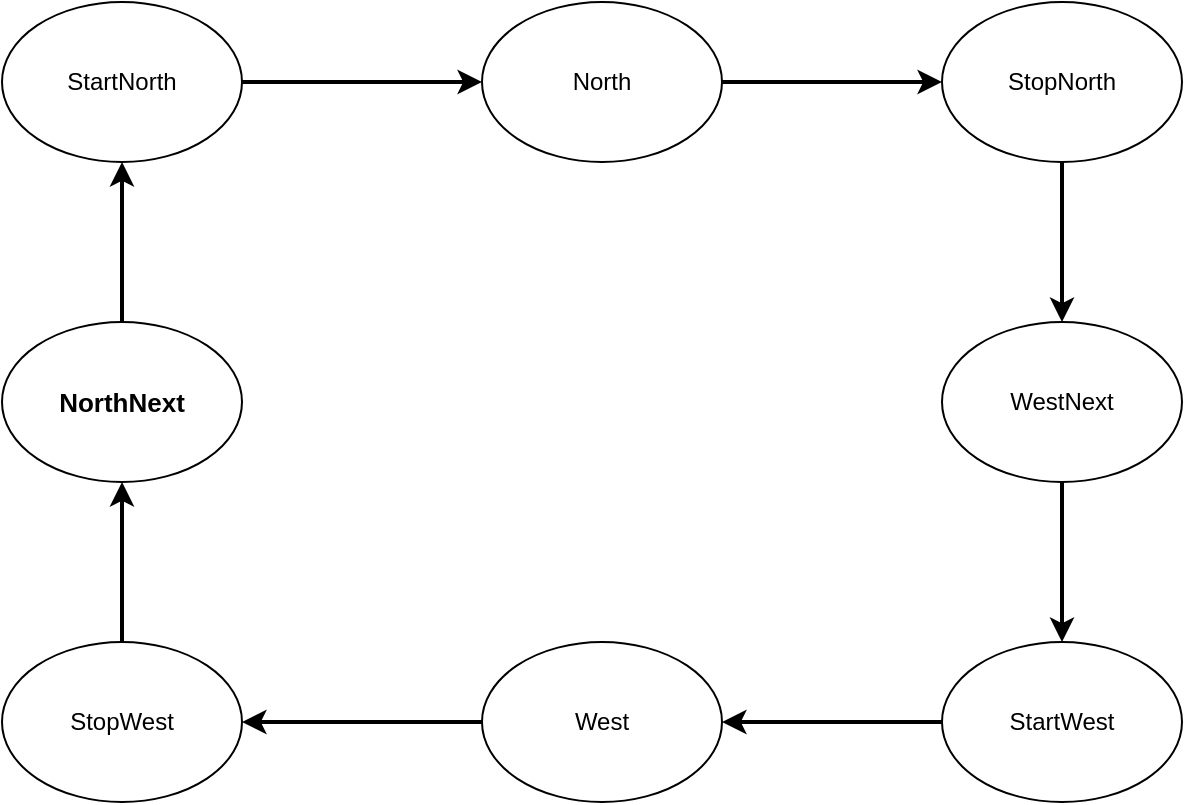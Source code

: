 <mxfile version="26.1.0">
  <diagram name="Page-1" id="CjoZkLiHz878bk5gT2Oi">
    <mxGraphModel dx="1257" dy="669" grid="1" gridSize="10" guides="1" tooltips="1" connect="1" arrows="1" fold="1" page="1" pageScale="1" pageWidth="850" pageHeight="1100" math="0" shadow="0">
      <root>
        <mxCell id="0" />
        <mxCell id="1" parent="0" />
        <mxCell id="5YABMY5Up_iUepdpnZJb-14" style="edgeStyle=orthogonalEdgeStyle;rounded=0;orthogonalLoop=1;jettySize=auto;html=1;exitX=1;exitY=0.5;exitDx=0;exitDy=0;entryX=0;entryY=0.5;entryDx=0;entryDy=0;strokeWidth=2;" edge="1" parent="1" source="5YABMY5Up_iUepdpnZJb-1" target="5YABMY5Up_iUepdpnZJb-11">
          <mxGeometry relative="1" as="geometry" />
        </mxCell>
        <mxCell id="5YABMY5Up_iUepdpnZJb-1" value="StartNorth" style="ellipse;whiteSpace=wrap;html=1;" vertex="1" parent="1">
          <mxGeometry x="150" y="60" width="120" height="80" as="geometry" />
        </mxCell>
        <mxCell id="5YABMY5Up_iUepdpnZJb-19" style="edgeStyle=orthogonalEdgeStyle;shape=connector;rounded=0;orthogonalLoop=1;jettySize=auto;html=1;exitX=0.5;exitY=0;exitDx=0;exitDy=0;strokeColor=default;strokeWidth=2;align=center;verticalAlign=middle;fontFamily=Helvetica;fontSize=11;fontColor=default;labelBackgroundColor=default;endArrow=classic;" edge="1" parent="1" source="5YABMY5Up_iUepdpnZJb-4" target="5YABMY5Up_iUepdpnZJb-1">
          <mxGeometry relative="1" as="geometry" />
        </mxCell>
        <mxCell id="5YABMY5Up_iUepdpnZJb-4" value="&lt;font style=&quot;font-size: 13px;&quot;&gt;&lt;b&gt;NorthNext&lt;/b&gt;&lt;/font&gt;" style="ellipse;whiteSpace=wrap;html=1;" vertex="1" parent="1">
          <mxGeometry x="150" y="220" width="120" height="80" as="geometry" />
        </mxCell>
        <mxCell id="5YABMY5Up_iUepdpnZJb-20" style="edgeStyle=orthogonalEdgeStyle;shape=connector;rounded=0;orthogonalLoop=1;jettySize=auto;html=1;exitX=0.5;exitY=0;exitDx=0;exitDy=0;entryX=0.5;entryY=1;entryDx=0;entryDy=0;strokeColor=default;strokeWidth=2;align=center;verticalAlign=middle;fontFamily=Helvetica;fontSize=11;fontColor=default;labelBackgroundColor=default;endArrow=classic;" edge="1" parent="1" source="5YABMY5Up_iUepdpnZJb-5" target="5YABMY5Up_iUepdpnZJb-4">
          <mxGeometry relative="1" as="geometry" />
        </mxCell>
        <mxCell id="5YABMY5Up_iUepdpnZJb-5" value="StopWest" style="ellipse;whiteSpace=wrap;html=1;" vertex="1" parent="1">
          <mxGeometry x="150" y="380" width="120" height="80" as="geometry" />
        </mxCell>
        <mxCell id="5YABMY5Up_iUepdpnZJb-24" style="edgeStyle=orthogonalEdgeStyle;shape=connector;rounded=0;orthogonalLoop=1;jettySize=auto;html=1;exitX=0.5;exitY=1;exitDx=0;exitDy=0;strokeColor=default;strokeWidth=2;align=center;verticalAlign=middle;fontFamily=Helvetica;fontSize=11;fontColor=default;labelBackgroundColor=default;endArrow=classic;" edge="1" parent="1" source="5YABMY5Up_iUepdpnZJb-6" target="5YABMY5Up_iUepdpnZJb-7">
          <mxGeometry relative="1" as="geometry" />
        </mxCell>
        <mxCell id="5YABMY5Up_iUepdpnZJb-6" value="StopNorth" style="ellipse;whiteSpace=wrap;html=1;" vertex="1" parent="1">
          <mxGeometry x="620" y="60" width="120" height="80" as="geometry" />
        </mxCell>
        <mxCell id="5YABMY5Up_iUepdpnZJb-23" style="edgeStyle=orthogonalEdgeStyle;shape=connector;rounded=0;orthogonalLoop=1;jettySize=auto;html=1;exitX=0.5;exitY=1;exitDx=0;exitDy=0;strokeColor=default;strokeWidth=2;align=center;verticalAlign=middle;fontFamily=Helvetica;fontSize=11;fontColor=default;labelBackgroundColor=default;endArrow=classic;" edge="1" parent="1" source="5YABMY5Up_iUepdpnZJb-7" target="5YABMY5Up_iUepdpnZJb-8">
          <mxGeometry relative="1" as="geometry" />
        </mxCell>
        <mxCell id="5YABMY5Up_iUepdpnZJb-7" value="WestNext" style="ellipse;whiteSpace=wrap;html=1;" vertex="1" parent="1">
          <mxGeometry x="620" y="220" width="120" height="80" as="geometry" />
        </mxCell>
        <mxCell id="5YABMY5Up_iUepdpnZJb-22" style="edgeStyle=orthogonalEdgeStyle;shape=connector;rounded=0;orthogonalLoop=1;jettySize=auto;html=1;exitX=0;exitY=0.5;exitDx=0;exitDy=0;entryX=1;entryY=0.5;entryDx=0;entryDy=0;strokeColor=default;strokeWidth=2;align=center;verticalAlign=middle;fontFamily=Helvetica;fontSize=11;fontColor=default;labelBackgroundColor=default;endArrow=classic;" edge="1" parent="1" source="5YABMY5Up_iUepdpnZJb-8" target="5YABMY5Up_iUepdpnZJb-13">
          <mxGeometry relative="1" as="geometry" />
        </mxCell>
        <mxCell id="5YABMY5Up_iUepdpnZJb-8" value="StartWest" style="ellipse;whiteSpace=wrap;html=1;" vertex="1" parent="1">
          <mxGeometry x="620" y="380" width="120" height="80" as="geometry" />
        </mxCell>
        <mxCell id="5YABMY5Up_iUepdpnZJb-18" style="edgeStyle=orthogonalEdgeStyle;shape=connector;rounded=0;orthogonalLoop=1;jettySize=auto;html=1;exitX=1;exitY=0.5;exitDx=0;exitDy=0;entryX=0;entryY=0.5;entryDx=0;entryDy=0;strokeColor=default;strokeWidth=2;align=center;verticalAlign=middle;fontFamily=Helvetica;fontSize=11;fontColor=default;labelBackgroundColor=default;endArrow=classic;" edge="1" parent="1" source="5YABMY5Up_iUepdpnZJb-11" target="5YABMY5Up_iUepdpnZJb-6">
          <mxGeometry relative="1" as="geometry" />
        </mxCell>
        <mxCell id="5YABMY5Up_iUepdpnZJb-11" value="North" style="ellipse;whiteSpace=wrap;html=1;" vertex="1" parent="1">
          <mxGeometry x="390" y="60" width="120" height="80" as="geometry" />
        </mxCell>
        <mxCell id="5YABMY5Up_iUepdpnZJb-21" style="edgeStyle=orthogonalEdgeStyle;shape=connector;rounded=0;orthogonalLoop=1;jettySize=auto;html=1;exitX=0;exitY=0.5;exitDx=0;exitDy=0;entryX=1;entryY=0.5;entryDx=0;entryDy=0;strokeColor=default;strokeWidth=2;align=center;verticalAlign=middle;fontFamily=Helvetica;fontSize=11;fontColor=default;labelBackgroundColor=default;endArrow=classic;" edge="1" parent="1" source="5YABMY5Up_iUepdpnZJb-13" target="5YABMY5Up_iUepdpnZJb-5">
          <mxGeometry relative="1" as="geometry" />
        </mxCell>
        <mxCell id="5YABMY5Up_iUepdpnZJb-13" value="West" style="ellipse;whiteSpace=wrap;html=1;" vertex="1" parent="1">
          <mxGeometry x="390" y="380" width="120" height="80" as="geometry" />
        </mxCell>
      </root>
    </mxGraphModel>
  </diagram>
</mxfile>
